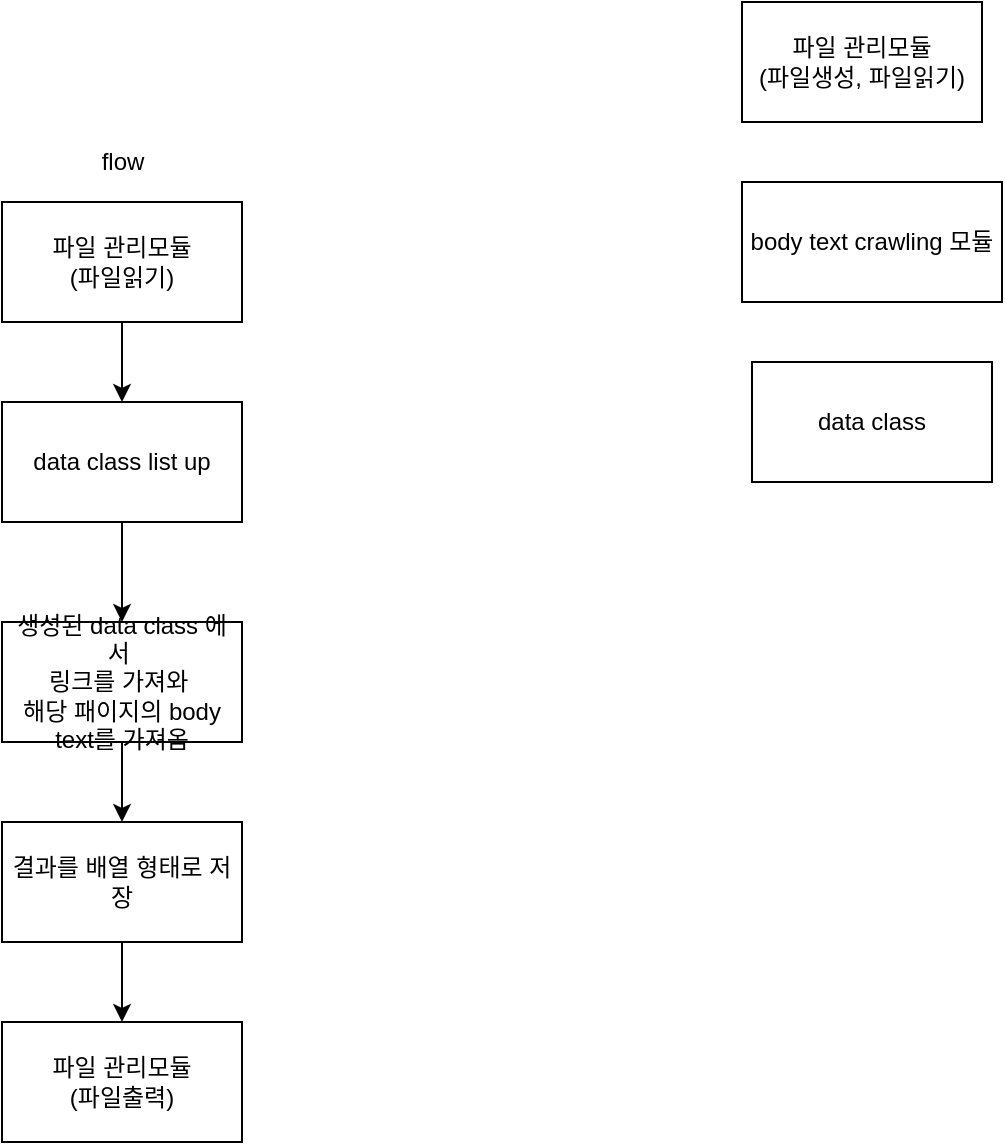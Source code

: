 <mxfile version="13.10.0" type="embed">
    <diagram id="R49p3JyrnmPrQ3yzCQqY" name="Page-1">
        <mxGraphModel dx="815" dy="934" grid="1" gridSize="10" guides="1" tooltips="1" connect="1" arrows="1" fold="1" page="1" pageScale="1" pageWidth="850" pageHeight="1100" math="0" shadow="0">
            <root>
                <mxCell id="0"/>
                <mxCell id="1" parent="0"/>
                <mxCell id="2" value="파일 관리모듈&lt;br&gt;(파일생성, 파일읽기)" style="rounded=0;whiteSpace=wrap;html=1;" vertex="1" parent="1">
                    <mxGeometry x="520" y="70" width="120" height="60" as="geometry"/>
                </mxCell>
                <mxCell id="3" value="body text crawling 모듈" style="rounded=0;whiteSpace=wrap;html=1;" vertex="1" parent="1">
                    <mxGeometry x="520" y="160" width="130" height="60" as="geometry"/>
                </mxCell>
                <mxCell id="11" style="edgeStyle=orthogonalEdgeStyle;rounded=0;orthogonalLoop=1;jettySize=auto;html=1;entryX=0.5;entryY=0;entryDx=0;entryDy=0;" edge="1" parent="1" source="4" target="7">
                    <mxGeometry relative="1" as="geometry"/>
                </mxCell>
                <mxCell id="4" value="&lt;span&gt;파일 관리모듈&lt;/span&gt;&lt;br&gt;&lt;span&gt;(파일읽기)&lt;/span&gt;" style="rounded=0;whiteSpace=wrap;html=1;" vertex="1" parent="1">
                    <mxGeometry x="150" y="170" width="120" height="60" as="geometry"/>
                </mxCell>
                <mxCell id="5" value="flow" style="text;html=1;align=center;verticalAlign=middle;resizable=0;points=[];autosize=1;" vertex="1" parent="1">
                    <mxGeometry x="190" y="140" width="40" height="20" as="geometry"/>
                </mxCell>
                <mxCell id="6" value="data class" style="rounded=0;whiteSpace=wrap;html=1;" vertex="1" parent="1">
                    <mxGeometry x="525" y="250" width="120" height="60" as="geometry"/>
                </mxCell>
                <mxCell id="12" style="edgeStyle=orthogonalEdgeStyle;rounded=0;orthogonalLoop=1;jettySize=auto;html=1;entryX=0.5;entryY=0;entryDx=0;entryDy=0;" edge="1" parent="1" source="7" target="8">
                    <mxGeometry relative="1" as="geometry"/>
                </mxCell>
                <mxCell id="7" value="data class list up" style="rounded=0;whiteSpace=wrap;html=1;" vertex="1" parent="1">
                    <mxGeometry x="150" y="270" width="120" height="60" as="geometry"/>
                </mxCell>
                <mxCell id="13" style="edgeStyle=orthogonalEdgeStyle;rounded=0;orthogonalLoop=1;jettySize=auto;html=1;" edge="1" parent="1" source="8" target="9">
                    <mxGeometry relative="1" as="geometry"/>
                </mxCell>
                <mxCell id="8" value="생성된 data class 에서&amp;nbsp;&lt;br&gt;링크를 가져와&amp;nbsp;&lt;br&gt;해당 패이지의 body text를 가져옴" style="rounded=0;whiteSpace=wrap;html=1;" vertex="1" parent="1">
                    <mxGeometry x="150" y="380" width="120" height="60" as="geometry"/>
                </mxCell>
                <mxCell id="14" style="edgeStyle=orthogonalEdgeStyle;rounded=0;orthogonalLoop=1;jettySize=auto;html=1;entryX=0.5;entryY=0;entryDx=0;entryDy=0;" edge="1" parent="1" source="9" target="10">
                    <mxGeometry relative="1" as="geometry"/>
                </mxCell>
                <mxCell id="9" value="결과를 배열 형태로 저장" style="rounded=0;whiteSpace=wrap;html=1;" vertex="1" parent="1">
                    <mxGeometry x="150" y="480" width="120" height="60" as="geometry"/>
                </mxCell>
                <mxCell id="10" value="&lt;span&gt;파일 관리모듈&lt;/span&gt;&lt;br&gt;&lt;span&gt;(파일출력)&lt;/span&gt;" style="rounded=0;whiteSpace=wrap;html=1;" vertex="1" parent="1">
                    <mxGeometry x="150" y="580" width="120" height="60" as="geometry"/>
                </mxCell>
            </root>
        </mxGraphModel>
    </diagram>
</mxfile>